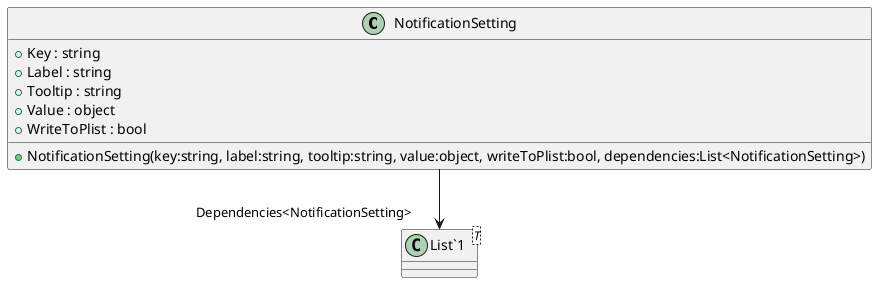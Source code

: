 @startuml
class NotificationSetting {
    + Key : string
    + Label : string
    + Tooltip : string
    + Value : object
    + WriteToPlist : bool
    + NotificationSetting(key:string, label:string, tooltip:string, value:object, writeToPlist:bool, dependencies:List<NotificationSetting>)
}
class "List`1"<T> {
}
NotificationSetting --> "Dependencies<NotificationSetting>" "List`1"
@enduml

